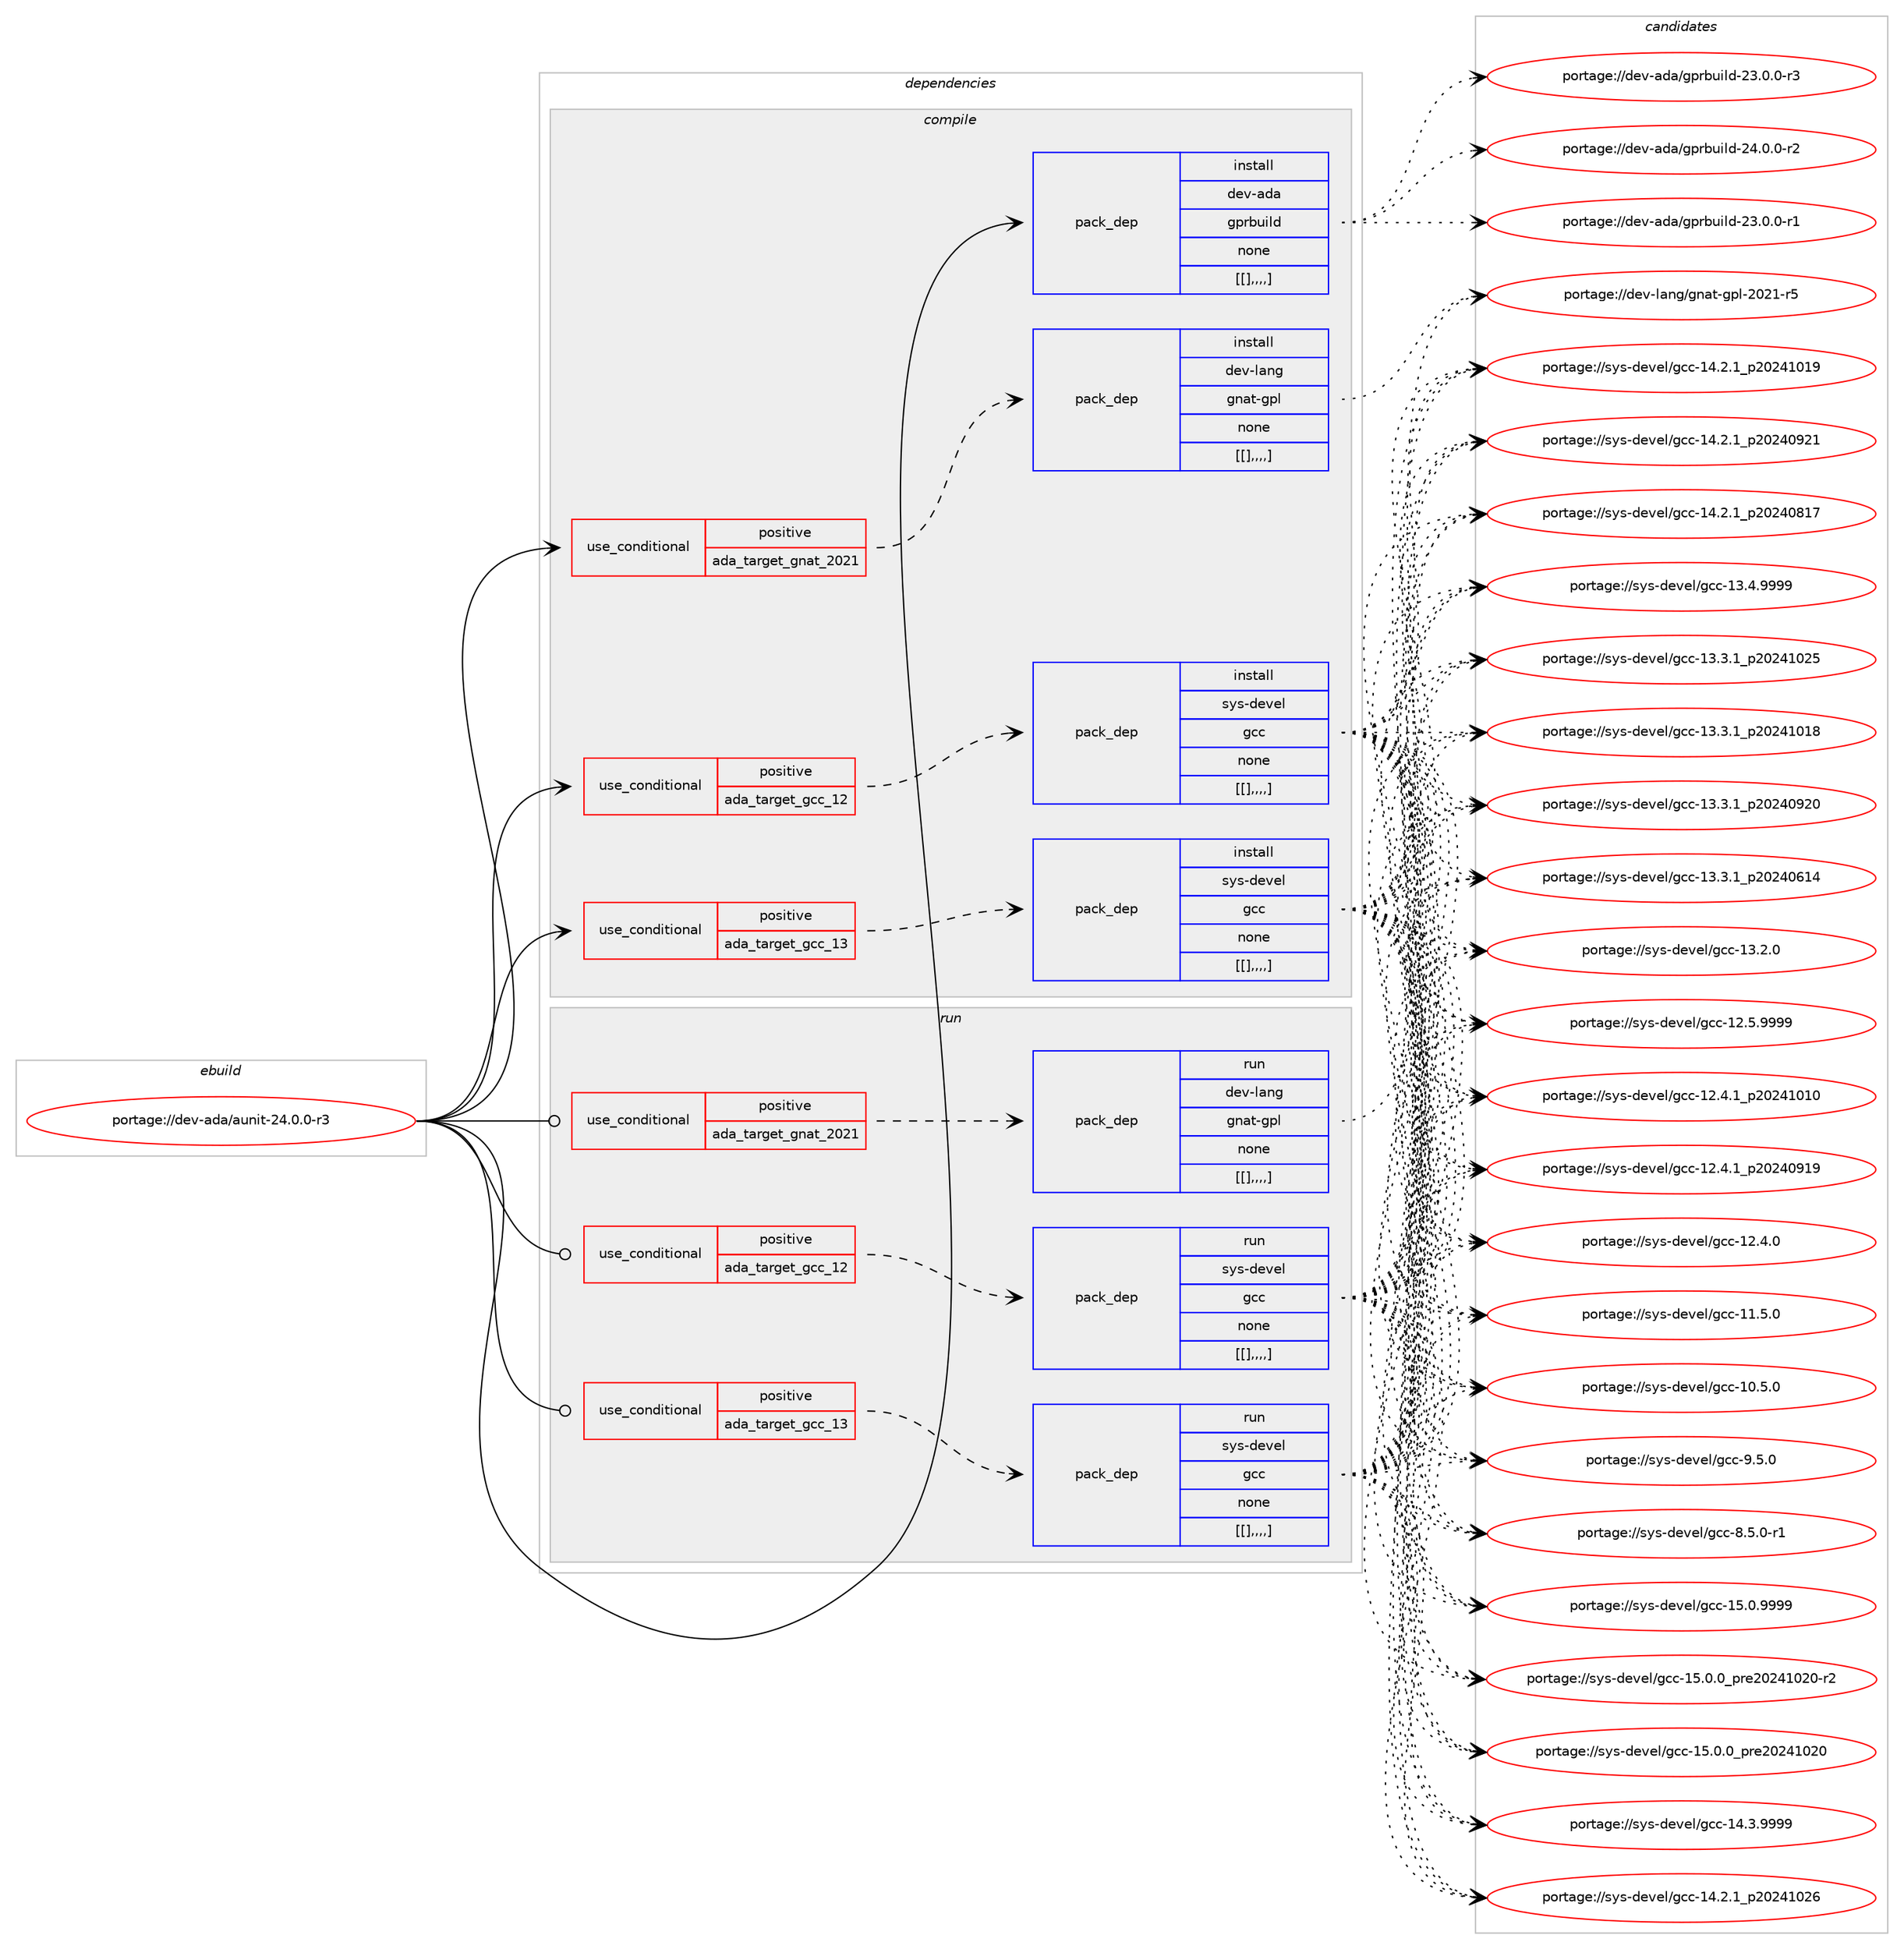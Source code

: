 digraph prolog {

# *************
# Graph options
# *************

newrank=true;
concentrate=true;
compound=true;
graph [rankdir=LR,fontname=Helvetica,fontsize=10,ranksep=1.5];#, ranksep=2.5, nodesep=0.2];
edge  [arrowhead=vee];
node  [fontname=Helvetica,fontsize=10];

# **********
# The ebuild
# **********

subgraph cluster_leftcol {
color=gray;
label=<<i>ebuild</i>>;
id [label="portage://dev-ada/aunit-24.0.0-r3", color=red, width=4, href="../dev-ada/aunit-24.0.0-r3.svg"];
}

# ****************
# The dependencies
# ****************

subgraph cluster_midcol {
color=gray;
label=<<i>dependencies</i>>;
subgraph cluster_compile {
fillcolor="#eeeeee";
style=filled;
label=<<i>compile</i>>;
subgraph cond17969 {
dependency66756 [label=<<TABLE BORDER="0" CELLBORDER="1" CELLSPACING="0" CELLPADDING="4"><TR><TD ROWSPAN="3" CELLPADDING="10">use_conditional</TD></TR><TR><TD>positive</TD></TR><TR><TD>ada_target_gcc_12</TD></TR></TABLE>>, shape=none, color=red];
subgraph pack47811 {
dependency66788 [label=<<TABLE BORDER="0" CELLBORDER="1" CELLSPACING="0" CELLPADDING="4" WIDTH="220"><TR><TD ROWSPAN="6" CELLPADDING="30">pack_dep</TD></TR><TR><TD WIDTH="110">install</TD></TR><TR><TD>sys-devel</TD></TR><TR><TD>gcc</TD></TR><TR><TD>none</TD></TR><TR><TD>[[],,,,]</TD></TR></TABLE>>, shape=none, color=blue];
}
dependency66756:e -> dependency66788:w [weight=20,style="dashed",arrowhead="vee"];
}
id:e -> dependency66756:w [weight=20,style="solid",arrowhead="vee"];
subgraph cond17990 {
dependency66837 [label=<<TABLE BORDER="0" CELLBORDER="1" CELLSPACING="0" CELLPADDING="4"><TR><TD ROWSPAN="3" CELLPADDING="10">use_conditional</TD></TR><TR><TD>positive</TD></TR><TR><TD>ada_target_gcc_13</TD></TR></TABLE>>, shape=none, color=red];
subgraph pack47850 {
dependency66839 [label=<<TABLE BORDER="0" CELLBORDER="1" CELLSPACING="0" CELLPADDING="4" WIDTH="220"><TR><TD ROWSPAN="6" CELLPADDING="30">pack_dep</TD></TR><TR><TD WIDTH="110">install</TD></TR><TR><TD>sys-devel</TD></TR><TR><TD>gcc</TD></TR><TR><TD>none</TD></TR><TR><TD>[[],,,,]</TD></TR></TABLE>>, shape=none, color=blue];
}
dependency66837:e -> dependency66839:w [weight=20,style="dashed",arrowhead="vee"];
}
id:e -> dependency66837:w [weight=20,style="solid",arrowhead="vee"];
subgraph cond17997 {
dependency66880 [label=<<TABLE BORDER="0" CELLBORDER="1" CELLSPACING="0" CELLPADDING="4"><TR><TD ROWSPAN="3" CELLPADDING="10">use_conditional</TD></TR><TR><TD>positive</TD></TR><TR><TD>ada_target_gnat_2021</TD></TR></TABLE>>, shape=none, color=red];
subgraph pack47898 {
dependency66895 [label=<<TABLE BORDER="0" CELLBORDER="1" CELLSPACING="0" CELLPADDING="4" WIDTH="220"><TR><TD ROWSPAN="6" CELLPADDING="30">pack_dep</TD></TR><TR><TD WIDTH="110">install</TD></TR><TR><TD>dev-lang</TD></TR><TR><TD>gnat-gpl</TD></TR><TR><TD>none</TD></TR><TR><TD>[[],,,,]</TD></TR></TABLE>>, shape=none, color=blue];
}
dependency66880:e -> dependency66895:w [weight=20,style="dashed",arrowhead="vee"];
}
id:e -> dependency66880:w [weight=20,style="solid",arrowhead="vee"];
subgraph pack47902 {
dependency66912 [label=<<TABLE BORDER="0" CELLBORDER="1" CELLSPACING="0" CELLPADDING="4" WIDTH="220"><TR><TD ROWSPAN="6" CELLPADDING="30">pack_dep</TD></TR><TR><TD WIDTH="110">install</TD></TR><TR><TD>dev-ada</TD></TR><TR><TD>gprbuild</TD></TR><TR><TD>none</TD></TR><TR><TD>[[],,,,]</TD></TR></TABLE>>, shape=none, color=blue];
}
id:e -> dependency66912:w [weight=20,style="solid",arrowhead="vee"];
}
subgraph cluster_compileandrun {
fillcolor="#eeeeee";
style=filled;
label=<<i>compile and run</i>>;
}
subgraph cluster_run {
fillcolor="#eeeeee";
style=filled;
label=<<i>run</i>>;
subgraph cond18021 {
dependency66929 [label=<<TABLE BORDER="0" CELLBORDER="1" CELLSPACING="0" CELLPADDING="4"><TR><TD ROWSPAN="3" CELLPADDING="10">use_conditional</TD></TR><TR><TD>positive</TD></TR><TR><TD>ada_target_gcc_12</TD></TR></TABLE>>, shape=none, color=red];
subgraph pack47939 {
dependency66967 [label=<<TABLE BORDER="0" CELLBORDER="1" CELLSPACING="0" CELLPADDING="4" WIDTH="220"><TR><TD ROWSPAN="6" CELLPADDING="30">pack_dep</TD></TR><TR><TD WIDTH="110">run</TD></TR><TR><TD>sys-devel</TD></TR><TR><TD>gcc</TD></TR><TR><TD>none</TD></TR><TR><TD>[[],,,,]</TD></TR></TABLE>>, shape=none, color=blue];
}
dependency66929:e -> dependency66967:w [weight=20,style="dashed",arrowhead="vee"];
}
id:e -> dependency66929:w [weight=20,style="solid",arrowhead="odot"];
subgraph cond18036 {
dependency66975 [label=<<TABLE BORDER="0" CELLBORDER="1" CELLSPACING="0" CELLPADDING="4"><TR><TD ROWSPAN="3" CELLPADDING="10">use_conditional</TD></TR><TR><TD>positive</TD></TR><TR><TD>ada_target_gcc_13</TD></TR></TABLE>>, shape=none, color=red];
subgraph pack47966 {
dependency66994 [label=<<TABLE BORDER="0" CELLBORDER="1" CELLSPACING="0" CELLPADDING="4" WIDTH="220"><TR><TD ROWSPAN="6" CELLPADDING="30">pack_dep</TD></TR><TR><TD WIDTH="110">run</TD></TR><TR><TD>sys-devel</TD></TR><TR><TD>gcc</TD></TR><TR><TD>none</TD></TR><TR><TD>[[],,,,]</TD></TR></TABLE>>, shape=none, color=blue];
}
dependency66975:e -> dependency66994:w [weight=20,style="dashed",arrowhead="vee"];
}
id:e -> dependency66975:w [weight=20,style="solid",arrowhead="odot"];
subgraph cond18046 {
dependency67016 [label=<<TABLE BORDER="0" CELLBORDER="1" CELLSPACING="0" CELLPADDING="4"><TR><TD ROWSPAN="3" CELLPADDING="10">use_conditional</TD></TR><TR><TD>positive</TD></TR><TR><TD>ada_target_gnat_2021</TD></TR></TABLE>>, shape=none, color=red];
subgraph pack48002 {
dependency67049 [label=<<TABLE BORDER="0" CELLBORDER="1" CELLSPACING="0" CELLPADDING="4" WIDTH="220"><TR><TD ROWSPAN="6" CELLPADDING="30">pack_dep</TD></TR><TR><TD WIDTH="110">run</TD></TR><TR><TD>dev-lang</TD></TR><TR><TD>gnat-gpl</TD></TR><TR><TD>none</TD></TR><TR><TD>[[],,,,]</TD></TR></TABLE>>, shape=none, color=blue];
}
dependency67016:e -> dependency67049:w [weight=20,style="dashed",arrowhead="vee"];
}
id:e -> dependency67016:w [weight=20,style="solid",arrowhead="odot"];
}
}

# **************
# The candidates
# **************

subgraph cluster_choices {
rank=same;
color=gray;
label=<<i>candidates</i>>;

subgraph choice46806 {
color=black;
nodesep=1;
choice1151211154510010111810110847103999945495346484657575757 [label="portage://sys-devel/gcc-15.0.9999", color=red, width=4,href="../sys-devel/gcc-15.0.9999.svg"];
choice11512111545100101118101108471039999454953464846489511211410150485052494850484511450 [label="portage://sys-devel/gcc-15.0.0_pre20241020-r2", color=red, width=4,href="../sys-devel/gcc-15.0.0_pre20241020-r2.svg"];
choice1151211154510010111810110847103999945495346484648951121141015048505249485048 [label="portage://sys-devel/gcc-15.0.0_pre20241020", color=red, width=4,href="../sys-devel/gcc-15.0.0_pre20241020.svg"];
choice1151211154510010111810110847103999945495246514657575757 [label="portage://sys-devel/gcc-14.3.9999", color=red, width=4,href="../sys-devel/gcc-14.3.9999.svg"];
choice1151211154510010111810110847103999945495246504649951125048505249485054 [label="portage://sys-devel/gcc-14.2.1_p20241026", color=red, width=4,href="../sys-devel/gcc-14.2.1_p20241026.svg"];
choice1151211154510010111810110847103999945495246504649951125048505249484957 [label="portage://sys-devel/gcc-14.2.1_p20241019", color=red, width=4,href="../sys-devel/gcc-14.2.1_p20241019.svg"];
choice1151211154510010111810110847103999945495246504649951125048505248575049 [label="portage://sys-devel/gcc-14.2.1_p20240921", color=red, width=4,href="../sys-devel/gcc-14.2.1_p20240921.svg"];
choice1151211154510010111810110847103999945495246504649951125048505248564955 [label="portage://sys-devel/gcc-14.2.1_p20240817", color=red, width=4,href="../sys-devel/gcc-14.2.1_p20240817.svg"];
choice1151211154510010111810110847103999945495146524657575757 [label="portage://sys-devel/gcc-13.4.9999", color=red, width=4,href="../sys-devel/gcc-13.4.9999.svg"];
choice1151211154510010111810110847103999945495146514649951125048505249485053 [label="portage://sys-devel/gcc-13.3.1_p20241025", color=red, width=4,href="../sys-devel/gcc-13.3.1_p20241025.svg"];
choice1151211154510010111810110847103999945495146514649951125048505249484956 [label="portage://sys-devel/gcc-13.3.1_p20241018", color=red, width=4,href="../sys-devel/gcc-13.3.1_p20241018.svg"];
choice1151211154510010111810110847103999945495146514649951125048505248575048 [label="portage://sys-devel/gcc-13.3.1_p20240920", color=red, width=4,href="../sys-devel/gcc-13.3.1_p20240920.svg"];
choice1151211154510010111810110847103999945495146514649951125048505248544952 [label="portage://sys-devel/gcc-13.3.1_p20240614", color=red, width=4,href="../sys-devel/gcc-13.3.1_p20240614.svg"];
choice1151211154510010111810110847103999945495146504648 [label="portage://sys-devel/gcc-13.2.0", color=red, width=4,href="../sys-devel/gcc-13.2.0.svg"];
choice1151211154510010111810110847103999945495046534657575757 [label="portage://sys-devel/gcc-12.5.9999", color=red, width=4,href="../sys-devel/gcc-12.5.9999.svg"];
choice1151211154510010111810110847103999945495046524649951125048505249484948 [label="portage://sys-devel/gcc-12.4.1_p20241010", color=red, width=4,href="../sys-devel/gcc-12.4.1_p20241010.svg"];
choice1151211154510010111810110847103999945495046524649951125048505248574957 [label="portage://sys-devel/gcc-12.4.1_p20240919", color=red, width=4,href="../sys-devel/gcc-12.4.1_p20240919.svg"];
choice1151211154510010111810110847103999945495046524648 [label="portage://sys-devel/gcc-12.4.0", color=red, width=4,href="../sys-devel/gcc-12.4.0.svg"];
choice1151211154510010111810110847103999945494946534648 [label="portage://sys-devel/gcc-11.5.0", color=red, width=4,href="../sys-devel/gcc-11.5.0.svg"];
choice1151211154510010111810110847103999945494846534648 [label="portage://sys-devel/gcc-10.5.0", color=red, width=4,href="../sys-devel/gcc-10.5.0.svg"];
choice11512111545100101118101108471039999455746534648 [label="portage://sys-devel/gcc-9.5.0", color=red, width=4,href="../sys-devel/gcc-9.5.0.svg"];
choice115121115451001011181011084710399994556465346484511449 [label="portage://sys-devel/gcc-8.5.0-r1", color=red, width=4,href="../sys-devel/gcc-8.5.0-r1.svg"];
dependency66788:e -> choice1151211154510010111810110847103999945495346484657575757:w [style=dotted,weight="100"];
dependency66788:e -> choice11512111545100101118101108471039999454953464846489511211410150485052494850484511450:w [style=dotted,weight="100"];
dependency66788:e -> choice1151211154510010111810110847103999945495346484648951121141015048505249485048:w [style=dotted,weight="100"];
dependency66788:e -> choice1151211154510010111810110847103999945495246514657575757:w [style=dotted,weight="100"];
dependency66788:e -> choice1151211154510010111810110847103999945495246504649951125048505249485054:w [style=dotted,weight="100"];
dependency66788:e -> choice1151211154510010111810110847103999945495246504649951125048505249484957:w [style=dotted,weight="100"];
dependency66788:e -> choice1151211154510010111810110847103999945495246504649951125048505248575049:w [style=dotted,weight="100"];
dependency66788:e -> choice1151211154510010111810110847103999945495246504649951125048505248564955:w [style=dotted,weight="100"];
dependency66788:e -> choice1151211154510010111810110847103999945495146524657575757:w [style=dotted,weight="100"];
dependency66788:e -> choice1151211154510010111810110847103999945495146514649951125048505249485053:w [style=dotted,weight="100"];
dependency66788:e -> choice1151211154510010111810110847103999945495146514649951125048505249484956:w [style=dotted,weight="100"];
dependency66788:e -> choice1151211154510010111810110847103999945495146514649951125048505248575048:w [style=dotted,weight="100"];
dependency66788:e -> choice1151211154510010111810110847103999945495146514649951125048505248544952:w [style=dotted,weight="100"];
dependency66788:e -> choice1151211154510010111810110847103999945495146504648:w [style=dotted,weight="100"];
dependency66788:e -> choice1151211154510010111810110847103999945495046534657575757:w [style=dotted,weight="100"];
dependency66788:e -> choice1151211154510010111810110847103999945495046524649951125048505249484948:w [style=dotted,weight="100"];
dependency66788:e -> choice1151211154510010111810110847103999945495046524649951125048505248574957:w [style=dotted,weight="100"];
dependency66788:e -> choice1151211154510010111810110847103999945495046524648:w [style=dotted,weight="100"];
dependency66788:e -> choice1151211154510010111810110847103999945494946534648:w [style=dotted,weight="100"];
dependency66788:e -> choice1151211154510010111810110847103999945494846534648:w [style=dotted,weight="100"];
dependency66788:e -> choice11512111545100101118101108471039999455746534648:w [style=dotted,weight="100"];
dependency66788:e -> choice115121115451001011181011084710399994556465346484511449:w [style=dotted,weight="100"];
}
subgraph choice46819 {
color=black;
nodesep=1;
choice1151211154510010111810110847103999945495346484657575757 [label="portage://sys-devel/gcc-15.0.9999", color=red, width=4,href="../sys-devel/gcc-15.0.9999.svg"];
choice11512111545100101118101108471039999454953464846489511211410150485052494850484511450 [label="portage://sys-devel/gcc-15.0.0_pre20241020-r2", color=red, width=4,href="../sys-devel/gcc-15.0.0_pre20241020-r2.svg"];
choice1151211154510010111810110847103999945495346484648951121141015048505249485048 [label="portage://sys-devel/gcc-15.0.0_pre20241020", color=red, width=4,href="../sys-devel/gcc-15.0.0_pre20241020.svg"];
choice1151211154510010111810110847103999945495246514657575757 [label="portage://sys-devel/gcc-14.3.9999", color=red, width=4,href="../sys-devel/gcc-14.3.9999.svg"];
choice1151211154510010111810110847103999945495246504649951125048505249485054 [label="portage://sys-devel/gcc-14.2.1_p20241026", color=red, width=4,href="../sys-devel/gcc-14.2.1_p20241026.svg"];
choice1151211154510010111810110847103999945495246504649951125048505249484957 [label="portage://sys-devel/gcc-14.2.1_p20241019", color=red, width=4,href="../sys-devel/gcc-14.2.1_p20241019.svg"];
choice1151211154510010111810110847103999945495246504649951125048505248575049 [label="portage://sys-devel/gcc-14.2.1_p20240921", color=red, width=4,href="../sys-devel/gcc-14.2.1_p20240921.svg"];
choice1151211154510010111810110847103999945495246504649951125048505248564955 [label="portage://sys-devel/gcc-14.2.1_p20240817", color=red, width=4,href="../sys-devel/gcc-14.2.1_p20240817.svg"];
choice1151211154510010111810110847103999945495146524657575757 [label="portage://sys-devel/gcc-13.4.9999", color=red, width=4,href="../sys-devel/gcc-13.4.9999.svg"];
choice1151211154510010111810110847103999945495146514649951125048505249485053 [label="portage://sys-devel/gcc-13.3.1_p20241025", color=red, width=4,href="../sys-devel/gcc-13.3.1_p20241025.svg"];
choice1151211154510010111810110847103999945495146514649951125048505249484956 [label="portage://sys-devel/gcc-13.3.1_p20241018", color=red, width=4,href="../sys-devel/gcc-13.3.1_p20241018.svg"];
choice1151211154510010111810110847103999945495146514649951125048505248575048 [label="portage://sys-devel/gcc-13.3.1_p20240920", color=red, width=4,href="../sys-devel/gcc-13.3.1_p20240920.svg"];
choice1151211154510010111810110847103999945495146514649951125048505248544952 [label="portage://sys-devel/gcc-13.3.1_p20240614", color=red, width=4,href="../sys-devel/gcc-13.3.1_p20240614.svg"];
choice1151211154510010111810110847103999945495146504648 [label="portage://sys-devel/gcc-13.2.0", color=red, width=4,href="../sys-devel/gcc-13.2.0.svg"];
choice1151211154510010111810110847103999945495046534657575757 [label="portage://sys-devel/gcc-12.5.9999", color=red, width=4,href="../sys-devel/gcc-12.5.9999.svg"];
choice1151211154510010111810110847103999945495046524649951125048505249484948 [label="portage://sys-devel/gcc-12.4.1_p20241010", color=red, width=4,href="../sys-devel/gcc-12.4.1_p20241010.svg"];
choice1151211154510010111810110847103999945495046524649951125048505248574957 [label="portage://sys-devel/gcc-12.4.1_p20240919", color=red, width=4,href="../sys-devel/gcc-12.4.1_p20240919.svg"];
choice1151211154510010111810110847103999945495046524648 [label="portage://sys-devel/gcc-12.4.0", color=red, width=4,href="../sys-devel/gcc-12.4.0.svg"];
choice1151211154510010111810110847103999945494946534648 [label="portage://sys-devel/gcc-11.5.0", color=red, width=4,href="../sys-devel/gcc-11.5.0.svg"];
choice1151211154510010111810110847103999945494846534648 [label="portage://sys-devel/gcc-10.5.0", color=red, width=4,href="../sys-devel/gcc-10.5.0.svg"];
choice11512111545100101118101108471039999455746534648 [label="portage://sys-devel/gcc-9.5.0", color=red, width=4,href="../sys-devel/gcc-9.5.0.svg"];
choice115121115451001011181011084710399994556465346484511449 [label="portage://sys-devel/gcc-8.5.0-r1", color=red, width=4,href="../sys-devel/gcc-8.5.0-r1.svg"];
dependency66839:e -> choice1151211154510010111810110847103999945495346484657575757:w [style=dotted,weight="100"];
dependency66839:e -> choice11512111545100101118101108471039999454953464846489511211410150485052494850484511450:w [style=dotted,weight="100"];
dependency66839:e -> choice1151211154510010111810110847103999945495346484648951121141015048505249485048:w [style=dotted,weight="100"];
dependency66839:e -> choice1151211154510010111810110847103999945495246514657575757:w [style=dotted,weight="100"];
dependency66839:e -> choice1151211154510010111810110847103999945495246504649951125048505249485054:w [style=dotted,weight="100"];
dependency66839:e -> choice1151211154510010111810110847103999945495246504649951125048505249484957:w [style=dotted,weight="100"];
dependency66839:e -> choice1151211154510010111810110847103999945495246504649951125048505248575049:w [style=dotted,weight="100"];
dependency66839:e -> choice1151211154510010111810110847103999945495246504649951125048505248564955:w [style=dotted,weight="100"];
dependency66839:e -> choice1151211154510010111810110847103999945495146524657575757:w [style=dotted,weight="100"];
dependency66839:e -> choice1151211154510010111810110847103999945495146514649951125048505249485053:w [style=dotted,weight="100"];
dependency66839:e -> choice1151211154510010111810110847103999945495146514649951125048505249484956:w [style=dotted,weight="100"];
dependency66839:e -> choice1151211154510010111810110847103999945495146514649951125048505248575048:w [style=dotted,weight="100"];
dependency66839:e -> choice1151211154510010111810110847103999945495146514649951125048505248544952:w [style=dotted,weight="100"];
dependency66839:e -> choice1151211154510010111810110847103999945495146504648:w [style=dotted,weight="100"];
dependency66839:e -> choice1151211154510010111810110847103999945495046534657575757:w [style=dotted,weight="100"];
dependency66839:e -> choice1151211154510010111810110847103999945495046524649951125048505249484948:w [style=dotted,weight="100"];
dependency66839:e -> choice1151211154510010111810110847103999945495046524649951125048505248574957:w [style=dotted,weight="100"];
dependency66839:e -> choice1151211154510010111810110847103999945495046524648:w [style=dotted,weight="100"];
dependency66839:e -> choice1151211154510010111810110847103999945494946534648:w [style=dotted,weight="100"];
dependency66839:e -> choice1151211154510010111810110847103999945494846534648:w [style=dotted,weight="100"];
dependency66839:e -> choice11512111545100101118101108471039999455746534648:w [style=dotted,weight="100"];
dependency66839:e -> choice115121115451001011181011084710399994556465346484511449:w [style=dotted,weight="100"];
}
subgraph choice46827 {
color=black;
nodesep=1;
choice100101118451089711010347103110971164510311210845504850494511453 [label="portage://dev-lang/gnat-gpl-2021-r5", color=red, width=4,href="../dev-lang/gnat-gpl-2021-r5.svg"];
dependency66895:e -> choice100101118451089711010347103110971164510311210845504850494511453:w [style=dotted,weight="100"];
}
subgraph choice46877 {
color=black;
nodesep=1;
choice1001011184597100974710311211498117105108100455052464846484511450 [label="portage://dev-ada/gprbuild-24.0.0-r2", color=red, width=4,href="../dev-ada/gprbuild-24.0.0-r2.svg"];
choice1001011184597100974710311211498117105108100455051464846484511451 [label="portage://dev-ada/gprbuild-23.0.0-r3", color=red, width=4,href="../dev-ada/gprbuild-23.0.0-r3.svg"];
choice1001011184597100974710311211498117105108100455051464846484511449 [label="portage://dev-ada/gprbuild-23.0.0-r1", color=red, width=4,href="../dev-ada/gprbuild-23.0.0-r1.svg"];
dependency66912:e -> choice1001011184597100974710311211498117105108100455052464846484511450:w [style=dotted,weight="100"];
dependency66912:e -> choice1001011184597100974710311211498117105108100455051464846484511451:w [style=dotted,weight="100"];
dependency66912:e -> choice1001011184597100974710311211498117105108100455051464846484511449:w [style=dotted,weight="100"];
}
subgraph choice46881 {
color=black;
nodesep=1;
choice1151211154510010111810110847103999945495346484657575757 [label="portage://sys-devel/gcc-15.0.9999", color=red, width=4,href="../sys-devel/gcc-15.0.9999.svg"];
choice11512111545100101118101108471039999454953464846489511211410150485052494850484511450 [label="portage://sys-devel/gcc-15.0.0_pre20241020-r2", color=red, width=4,href="../sys-devel/gcc-15.0.0_pre20241020-r2.svg"];
choice1151211154510010111810110847103999945495346484648951121141015048505249485048 [label="portage://sys-devel/gcc-15.0.0_pre20241020", color=red, width=4,href="../sys-devel/gcc-15.0.0_pre20241020.svg"];
choice1151211154510010111810110847103999945495246514657575757 [label="portage://sys-devel/gcc-14.3.9999", color=red, width=4,href="../sys-devel/gcc-14.3.9999.svg"];
choice1151211154510010111810110847103999945495246504649951125048505249485054 [label="portage://sys-devel/gcc-14.2.1_p20241026", color=red, width=4,href="../sys-devel/gcc-14.2.1_p20241026.svg"];
choice1151211154510010111810110847103999945495246504649951125048505249484957 [label="portage://sys-devel/gcc-14.2.1_p20241019", color=red, width=4,href="../sys-devel/gcc-14.2.1_p20241019.svg"];
choice1151211154510010111810110847103999945495246504649951125048505248575049 [label="portage://sys-devel/gcc-14.2.1_p20240921", color=red, width=4,href="../sys-devel/gcc-14.2.1_p20240921.svg"];
choice1151211154510010111810110847103999945495246504649951125048505248564955 [label="portage://sys-devel/gcc-14.2.1_p20240817", color=red, width=4,href="../sys-devel/gcc-14.2.1_p20240817.svg"];
choice1151211154510010111810110847103999945495146524657575757 [label="portage://sys-devel/gcc-13.4.9999", color=red, width=4,href="../sys-devel/gcc-13.4.9999.svg"];
choice1151211154510010111810110847103999945495146514649951125048505249485053 [label="portage://sys-devel/gcc-13.3.1_p20241025", color=red, width=4,href="../sys-devel/gcc-13.3.1_p20241025.svg"];
choice1151211154510010111810110847103999945495146514649951125048505249484956 [label="portage://sys-devel/gcc-13.3.1_p20241018", color=red, width=4,href="../sys-devel/gcc-13.3.1_p20241018.svg"];
choice1151211154510010111810110847103999945495146514649951125048505248575048 [label="portage://sys-devel/gcc-13.3.1_p20240920", color=red, width=4,href="../sys-devel/gcc-13.3.1_p20240920.svg"];
choice1151211154510010111810110847103999945495146514649951125048505248544952 [label="portage://sys-devel/gcc-13.3.1_p20240614", color=red, width=4,href="../sys-devel/gcc-13.3.1_p20240614.svg"];
choice1151211154510010111810110847103999945495146504648 [label="portage://sys-devel/gcc-13.2.0", color=red, width=4,href="../sys-devel/gcc-13.2.0.svg"];
choice1151211154510010111810110847103999945495046534657575757 [label="portage://sys-devel/gcc-12.5.9999", color=red, width=4,href="../sys-devel/gcc-12.5.9999.svg"];
choice1151211154510010111810110847103999945495046524649951125048505249484948 [label="portage://sys-devel/gcc-12.4.1_p20241010", color=red, width=4,href="../sys-devel/gcc-12.4.1_p20241010.svg"];
choice1151211154510010111810110847103999945495046524649951125048505248574957 [label="portage://sys-devel/gcc-12.4.1_p20240919", color=red, width=4,href="../sys-devel/gcc-12.4.1_p20240919.svg"];
choice1151211154510010111810110847103999945495046524648 [label="portage://sys-devel/gcc-12.4.0", color=red, width=4,href="../sys-devel/gcc-12.4.0.svg"];
choice1151211154510010111810110847103999945494946534648 [label="portage://sys-devel/gcc-11.5.0", color=red, width=4,href="../sys-devel/gcc-11.5.0.svg"];
choice1151211154510010111810110847103999945494846534648 [label="portage://sys-devel/gcc-10.5.0", color=red, width=4,href="../sys-devel/gcc-10.5.0.svg"];
choice11512111545100101118101108471039999455746534648 [label="portage://sys-devel/gcc-9.5.0", color=red, width=4,href="../sys-devel/gcc-9.5.0.svg"];
choice115121115451001011181011084710399994556465346484511449 [label="portage://sys-devel/gcc-8.5.0-r1", color=red, width=4,href="../sys-devel/gcc-8.5.0-r1.svg"];
dependency66967:e -> choice1151211154510010111810110847103999945495346484657575757:w [style=dotted,weight="100"];
dependency66967:e -> choice11512111545100101118101108471039999454953464846489511211410150485052494850484511450:w [style=dotted,weight="100"];
dependency66967:e -> choice1151211154510010111810110847103999945495346484648951121141015048505249485048:w [style=dotted,weight="100"];
dependency66967:e -> choice1151211154510010111810110847103999945495246514657575757:w [style=dotted,weight="100"];
dependency66967:e -> choice1151211154510010111810110847103999945495246504649951125048505249485054:w [style=dotted,weight="100"];
dependency66967:e -> choice1151211154510010111810110847103999945495246504649951125048505249484957:w [style=dotted,weight="100"];
dependency66967:e -> choice1151211154510010111810110847103999945495246504649951125048505248575049:w [style=dotted,weight="100"];
dependency66967:e -> choice1151211154510010111810110847103999945495246504649951125048505248564955:w [style=dotted,weight="100"];
dependency66967:e -> choice1151211154510010111810110847103999945495146524657575757:w [style=dotted,weight="100"];
dependency66967:e -> choice1151211154510010111810110847103999945495146514649951125048505249485053:w [style=dotted,weight="100"];
dependency66967:e -> choice1151211154510010111810110847103999945495146514649951125048505249484956:w [style=dotted,weight="100"];
dependency66967:e -> choice1151211154510010111810110847103999945495146514649951125048505248575048:w [style=dotted,weight="100"];
dependency66967:e -> choice1151211154510010111810110847103999945495146514649951125048505248544952:w [style=dotted,weight="100"];
dependency66967:e -> choice1151211154510010111810110847103999945495146504648:w [style=dotted,weight="100"];
dependency66967:e -> choice1151211154510010111810110847103999945495046534657575757:w [style=dotted,weight="100"];
dependency66967:e -> choice1151211154510010111810110847103999945495046524649951125048505249484948:w [style=dotted,weight="100"];
dependency66967:e -> choice1151211154510010111810110847103999945495046524649951125048505248574957:w [style=dotted,weight="100"];
dependency66967:e -> choice1151211154510010111810110847103999945495046524648:w [style=dotted,weight="100"];
dependency66967:e -> choice1151211154510010111810110847103999945494946534648:w [style=dotted,weight="100"];
dependency66967:e -> choice1151211154510010111810110847103999945494846534648:w [style=dotted,weight="100"];
dependency66967:e -> choice11512111545100101118101108471039999455746534648:w [style=dotted,weight="100"];
dependency66967:e -> choice115121115451001011181011084710399994556465346484511449:w [style=dotted,weight="100"];
}
subgraph choice46898 {
color=black;
nodesep=1;
choice1151211154510010111810110847103999945495346484657575757 [label="portage://sys-devel/gcc-15.0.9999", color=red, width=4,href="../sys-devel/gcc-15.0.9999.svg"];
choice11512111545100101118101108471039999454953464846489511211410150485052494850484511450 [label="portage://sys-devel/gcc-15.0.0_pre20241020-r2", color=red, width=4,href="../sys-devel/gcc-15.0.0_pre20241020-r2.svg"];
choice1151211154510010111810110847103999945495346484648951121141015048505249485048 [label="portage://sys-devel/gcc-15.0.0_pre20241020", color=red, width=4,href="../sys-devel/gcc-15.0.0_pre20241020.svg"];
choice1151211154510010111810110847103999945495246514657575757 [label="portage://sys-devel/gcc-14.3.9999", color=red, width=4,href="../sys-devel/gcc-14.3.9999.svg"];
choice1151211154510010111810110847103999945495246504649951125048505249485054 [label="portage://sys-devel/gcc-14.2.1_p20241026", color=red, width=4,href="../sys-devel/gcc-14.2.1_p20241026.svg"];
choice1151211154510010111810110847103999945495246504649951125048505249484957 [label="portage://sys-devel/gcc-14.2.1_p20241019", color=red, width=4,href="../sys-devel/gcc-14.2.1_p20241019.svg"];
choice1151211154510010111810110847103999945495246504649951125048505248575049 [label="portage://sys-devel/gcc-14.2.1_p20240921", color=red, width=4,href="../sys-devel/gcc-14.2.1_p20240921.svg"];
choice1151211154510010111810110847103999945495246504649951125048505248564955 [label="portage://sys-devel/gcc-14.2.1_p20240817", color=red, width=4,href="../sys-devel/gcc-14.2.1_p20240817.svg"];
choice1151211154510010111810110847103999945495146524657575757 [label="portage://sys-devel/gcc-13.4.9999", color=red, width=4,href="../sys-devel/gcc-13.4.9999.svg"];
choice1151211154510010111810110847103999945495146514649951125048505249485053 [label="portage://sys-devel/gcc-13.3.1_p20241025", color=red, width=4,href="../sys-devel/gcc-13.3.1_p20241025.svg"];
choice1151211154510010111810110847103999945495146514649951125048505249484956 [label="portage://sys-devel/gcc-13.3.1_p20241018", color=red, width=4,href="../sys-devel/gcc-13.3.1_p20241018.svg"];
choice1151211154510010111810110847103999945495146514649951125048505248575048 [label="portage://sys-devel/gcc-13.3.1_p20240920", color=red, width=4,href="../sys-devel/gcc-13.3.1_p20240920.svg"];
choice1151211154510010111810110847103999945495146514649951125048505248544952 [label="portage://sys-devel/gcc-13.3.1_p20240614", color=red, width=4,href="../sys-devel/gcc-13.3.1_p20240614.svg"];
choice1151211154510010111810110847103999945495146504648 [label="portage://sys-devel/gcc-13.2.0", color=red, width=4,href="../sys-devel/gcc-13.2.0.svg"];
choice1151211154510010111810110847103999945495046534657575757 [label="portage://sys-devel/gcc-12.5.9999", color=red, width=4,href="../sys-devel/gcc-12.5.9999.svg"];
choice1151211154510010111810110847103999945495046524649951125048505249484948 [label="portage://sys-devel/gcc-12.4.1_p20241010", color=red, width=4,href="../sys-devel/gcc-12.4.1_p20241010.svg"];
choice1151211154510010111810110847103999945495046524649951125048505248574957 [label="portage://sys-devel/gcc-12.4.1_p20240919", color=red, width=4,href="../sys-devel/gcc-12.4.1_p20240919.svg"];
choice1151211154510010111810110847103999945495046524648 [label="portage://sys-devel/gcc-12.4.0", color=red, width=4,href="../sys-devel/gcc-12.4.0.svg"];
choice1151211154510010111810110847103999945494946534648 [label="portage://sys-devel/gcc-11.5.0", color=red, width=4,href="../sys-devel/gcc-11.5.0.svg"];
choice1151211154510010111810110847103999945494846534648 [label="portage://sys-devel/gcc-10.5.0", color=red, width=4,href="../sys-devel/gcc-10.5.0.svg"];
choice11512111545100101118101108471039999455746534648 [label="portage://sys-devel/gcc-9.5.0", color=red, width=4,href="../sys-devel/gcc-9.5.0.svg"];
choice115121115451001011181011084710399994556465346484511449 [label="portage://sys-devel/gcc-8.5.0-r1", color=red, width=4,href="../sys-devel/gcc-8.5.0-r1.svg"];
dependency66994:e -> choice1151211154510010111810110847103999945495346484657575757:w [style=dotted,weight="100"];
dependency66994:e -> choice11512111545100101118101108471039999454953464846489511211410150485052494850484511450:w [style=dotted,weight="100"];
dependency66994:e -> choice1151211154510010111810110847103999945495346484648951121141015048505249485048:w [style=dotted,weight="100"];
dependency66994:e -> choice1151211154510010111810110847103999945495246514657575757:w [style=dotted,weight="100"];
dependency66994:e -> choice1151211154510010111810110847103999945495246504649951125048505249485054:w [style=dotted,weight="100"];
dependency66994:e -> choice1151211154510010111810110847103999945495246504649951125048505249484957:w [style=dotted,weight="100"];
dependency66994:e -> choice1151211154510010111810110847103999945495246504649951125048505248575049:w [style=dotted,weight="100"];
dependency66994:e -> choice1151211154510010111810110847103999945495246504649951125048505248564955:w [style=dotted,weight="100"];
dependency66994:e -> choice1151211154510010111810110847103999945495146524657575757:w [style=dotted,weight="100"];
dependency66994:e -> choice1151211154510010111810110847103999945495146514649951125048505249485053:w [style=dotted,weight="100"];
dependency66994:e -> choice1151211154510010111810110847103999945495146514649951125048505249484956:w [style=dotted,weight="100"];
dependency66994:e -> choice1151211154510010111810110847103999945495146514649951125048505248575048:w [style=dotted,weight="100"];
dependency66994:e -> choice1151211154510010111810110847103999945495146514649951125048505248544952:w [style=dotted,weight="100"];
dependency66994:e -> choice1151211154510010111810110847103999945495146504648:w [style=dotted,weight="100"];
dependency66994:e -> choice1151211154510010111810110847103999945495046534657575757:w [style=dotted,weight="100"];
dependency66994:e -> choice1151211154510010111810110847103999945495046524649951125048505249484948:w [style=dotted,weight="100"];
dependency66994:e -> choice1151211154510010111810110847103999945495046524649951125048505248574957:w [style=dotted,weight="100"];
dependency66994:e -> choice1151211154510010111810110847103999945495046524648:w [style=dotted,weight="100"];
dependency66994:e -> choice1151211154510010111810110847103999945494946534648:w [style=dotted,weight="100"];
dependency66994:e -> choice1151211154510010111810110847103999945494846534648:w [style=dotted,weight="100"];
dependency66994:e -> choice11512111545100101118101108471039999455746534648:w [style=dotted,weight="100"];
dependency66994:e -> choice115121115451001011181011084710399994556465346484511449:w [style=dotted,weight="100"];
}
subgraph choice46919 {
color=black;
nodesep=1;
choice100101118451089711010347103110971164510311210845504850494511453 [label="portage://dev-lang/gnat-gpl-2021-r5", color=red, width=4,href="../dev-lang/gnat-gpl-2021-r5.svg"];
dependency67049:e -> choice100101118451089711010347103110971164510311210845504850494511453:w [style=dotted,weight="100"];
}
}

}

